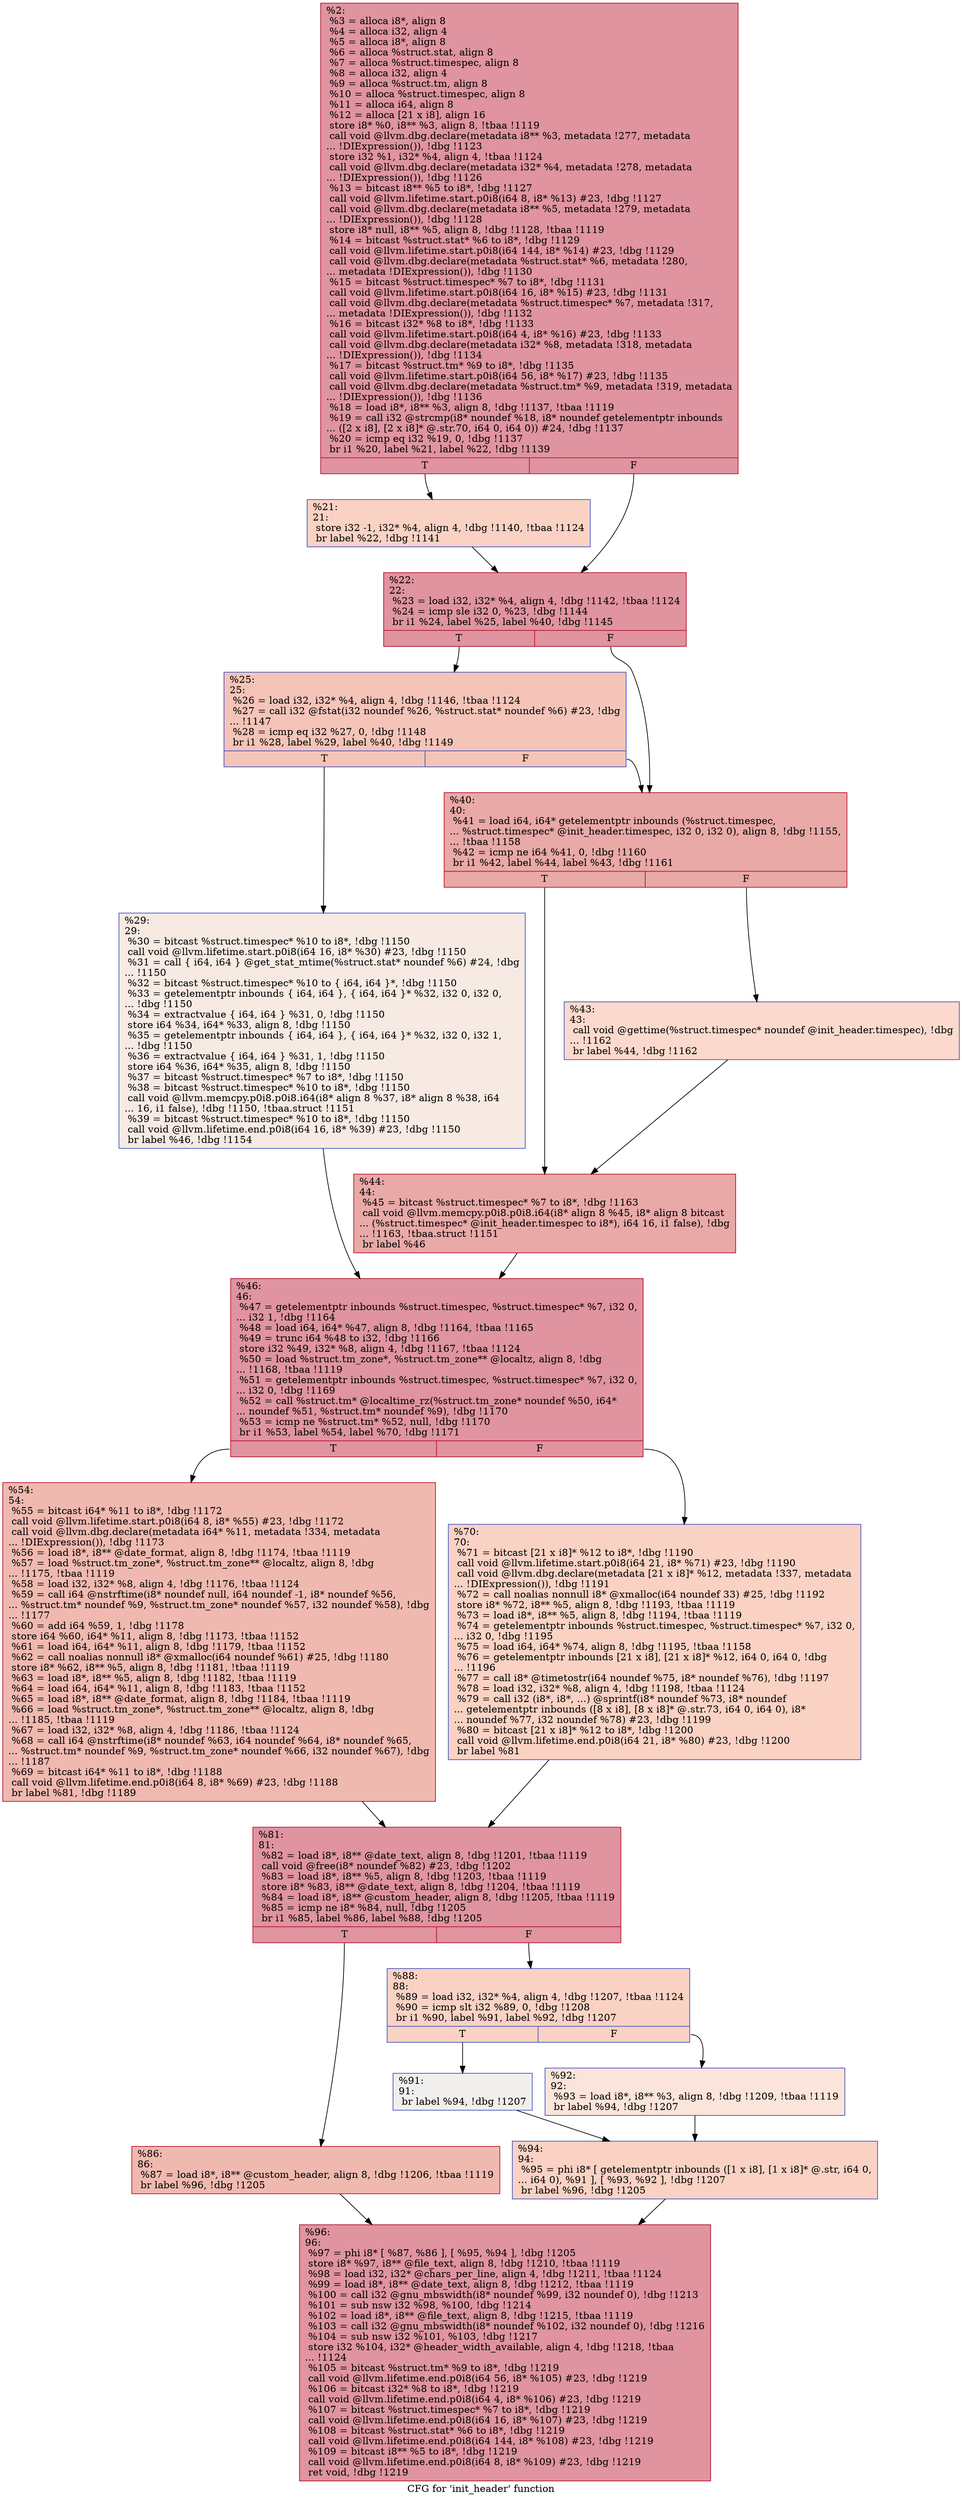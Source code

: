 digraph "CFG for 'init_header' function" {
	label="CFG for 'init_header' function";

	Node0x16a2790 [shape=record,color="#b70d28ff", style=filled, fillcolor="#b70d2870",label="{%2:\l  %3 = alloca i8*, align 8\l  %4 = alloca i32, align 4\l  %5 = alloca i8*, align 8\l  %6 = alloca %struct.stat, align 8\l  %7 = alloca %struct.timespec, align 8\l  %8 = alloca i32, align 4\l  %9 = alloca %struct.tm, align 8\l  %10 = alloca %struct.timespec, align 8\l  %11 = alloca i64, align 8\l  %12 = alloca [21 x i8], align 16\l  store i8* %0, i8** %3, align 8, !tbaa !1119\l  call void @llvm.dbg.declare(metadata i8** %3, metadata !277, metadata\l... !DIExpression()), !dbg !1123\l  store i32 %1, i32* %4, align 4, !tbaa !1124\l  call void @llvm.dbg.declare(metadata i32* %4, metadata !278, metadata\l... !DIExpression()), !dbg !1126\l  %13 = bitcast i8** %5 to i8*, !dbg !1127\l  call void @llvm.lifetime.start.p0i8(i64 8, i8* %13) #23, !dbg !1127\l  call void @llvm.dbg.declare(metadata i8** %5, metadata !279, metadata\l... !DIExpression()), !dbg !1128\l  store i8* null, i8** %5, align 8, !dbg !1128, !tbaa !1119\l  %14 = bitcast %struct.stat* %6 to i8*, !dbg !1129\l  call void @llvm.lifetime.start.p0i8(i64 144, i8* %14) #23, !dbg !1129\l  call void @llvm.dbg.declare(metadata %struct.stat* %6, metadata !280,\l... metadata !DIExpression()), !dbg !1130\l  %15 = bitcast %struct.timespec* %7 to i8*, !dbg !1131\l  call void @llvm.lifetime.start.p0i8(i64 16, i8* %15) #23, !dbg !1131\l  call void @llvm.dbg.declare(metadata %struct.timespec* %7, metadata !317,\l... metadata !DIExpression()), !dbg !1132\l  %16 = bitcast i32* %8 to i8*, !dbg !1133\l  call void @llvm.lifetime.start.p0i8(i64 4, i8* %16) #23, !dbg !1133\l  call void @llvm.dbg.declare(metadata i32* %8, metadata !318, metadata\l... !DIExpression()), !dbg !1134\l  %17 = bitcast %struct.tm* %9 to i8*, !dbg !1135\l  call void @llvm.lifetime.start.p0i8(i64 56, i8* %17) #23, !dbg !1135\l  call void @llvm.dbg.declare(metadata %struct.tm* %9, metadata !319, metadata\l... !DIExpression()), !dbg !1136\l  %18 = load i8*, i8** %3, align 8, !dbg !1137, !tbaa !1119\l  %19 = call i32 @strcmp(i8* noundef %18, i8* noundef getelementptr inbounds\l... ([2 x i8], [2 x i8]* @.str.70, i64 0, i64 0)) #24, !dbg !1137\l  %20 = icmp eq i32 %19, 0, !dbg !1137\l  br i1 %20, label %21, label %22, !dbg !1139\l|{<s0>T|<s1>F}}"];
	Node0x16a2790:s0 -> Node0x16a2ab0;
	Node0x16a2790:s1 -> Node0x16a5ea0;
	Node0x16a2ab0 [shape=record,color="#3d50c3ff", style=filled, fillcolor="#f4987a70",label="{%21:\l21:                                               \l  store i32 -1, i32* %4, align 4, !dbg !1140, !tbaa !1124\l  br label %22, !dbg !1141\l}"];
	Node0x16a2ab0 -> Node0x16a5ea0;
	Node0x16a5ea0 [shape=record,color="#b70d28ff", style=filled, fillcolor="#b70d2870",label="{%22:\l22:                                               \l  %23 = load i32, i32* %4, align 4, !dbg !1142, !tbaa !1124\l  %24 = icmp sle i32 0, %23, !dbg !1144\l  br i1 %24, label %25, label %40, !dbg !1145\l|{<s0>T|<s1>F}}"];
	Node0x16a5ea0:s0 -> Node0x16a5ef0;
	Node0x16a5ea0:s1 -> Node0x16a5f90;
	Node0x16a5ef0 [shape=record,color="#3d50c3ff", style=filled, fillcolor="#e97a5f70",label="{%25:\l25:                                               \l  %26 = load i32, i32* %4, align 4, !dbg !1146, !tbaa !1124\l  %27 = call i32 @fstat(i32 noundef %26, %struct.stat* noundef %6) #23, !dbg\l... !1147\l  %28 = icmp eq i32 %27, 0, !dbg !1148\l  br i1 %28, label %29, label %40, !dbg !1149\l|{<s0>T|<s1>F}}"];
	Node0x16a5ef0:s0 -> Node0x16a5f40;
	Node0x16a5ef0:s1 -> Node0x16a5f90;
	Node0x16a5f40 [shape=record,color="#3d50c3ff", style=filled, fillcolor="#eed0c070",label="{%29:\l29:                                               \l  %30 = bitcast %struct.timespec* %10 to i8*, !dbg !1150\l  call void @llvm.lifetime.start.p0i8(i64 16, i8* %30) #23, !dbg !1150\l  %31 = call \{ i64, i64 \} @get_stat_mtime(%struct.stat* noundef %6) #24, !dbg\l... !1150\l  %32 = bitcast %struct.timespec* %10 to \{ i64, i64 \}*, !dbg !1150\l  %33 = getelementptr inbounds \{ i64, i64 \}, \{ i64, i64 \}* %32, i32 0, i32 0,\l... !dbg !1150\l  %34 = extractvalue \{ i64, i64 \} %31, 0, !dbg !1150\l  store i64 %34, i64* %33, align 8, !dbg !1150\l  %35 = getelementptr inbounds \{ i64, i64 \}, \{ i64, i64 \}* %32, i32 0, i32 1,\l... !dbg !1150\l  %36 = extractvalue \{ i64, i64 \} %31, 1, !dbg !1150\l  store i64 %36, i64* %35, align 8, !dbg !1150\l  %37 = bitcast %struct.timespec* %7 to i8*, !dbg !1150\l  %38 = bitcast %struct.timespec* %10 to i8*, !dbg !1150\l  call void @llvm.memcpy.p0i8.p0i8.i64(i8* align 8 %37, i8* align 8 %38, i64\l... 16, i1 false), !dbg !1150, !tbaa.struct !1151\l  %39 = bitcast %struct.timespec* %10 to i8*, !dbg !1150\l  call void @llvm.lifetime.end.p0i8(i64 16, i8* %39) #23, !dbg !1150\l  br label %46, !dbg !1154\l}"];
	Node0x16a5f40 -> Node0x16a6080;
	Node0x16a5f90 [shape=record,color="#b70d28ff", style=filled, fillcolor="#ca3b3770",label="{%40:\l40:                                               \l  %41 = load i64, i64* getelementptr inbounds (%struct.timespec,\l... %struct.timespec* @init_header.timespec, i32 0, i32 0), align 8, !dbg !1155,\l... !tbaa !1158\l  %42 = icmp ne i64 %41, 0, !dbg !1160\l  br i1 %42, label %44, label %43, !dbg !1161\l|{<s0>T|<s1>F}}"];
	Node0x16a5f90:s0 -> Node0x16a6030;
	Node0x16a5f90:s1 -> Node0x16a5fe0;
	Node0x16a5fe0 [shape=record,color="#3d50c3ff", style=filled, fillcolor="#f7ac8e70",label="{%43:\l43:                                               \l  call void @gettime(%struct.timespec* noundef @init_header.timespec), !dbg\l... !1162\l  br label %44, !dbg !1162\l}"];
	Node0x16a5fe0 -> Node0x16a6030;
	Node0x16a6030 [shape=record,color="#b70d28ff", style=filled, fillcolor="#ca3b3770",label="{%44:\l44:                                               \l  %45 = bitcast %struct.timespec* %7 to i8*, !dbg !1163\l  call void @llvm.memcpy.p0i8.p0i8.i64(i8* align 8 %45, i8* align 8 bitcast\l... (%struct.timespec* @init_header.timespec to i8*), i64 16, i1 false), !dbg\l... !1163, !tbaa.struct !1151\l  br label %46\l}"];
	Node0x16a6030 -> Node0x16a6080;
	Node0x16a6080 [shape=record,color="#b70d28ff", style=filled, fillcolor="#b70d2870",label="{%46:\l46:                                               \l  %47 = getelementptr inbounds %struct.timespec, %struct.timespec* %7, i32 0,\l... i32 1, !dbg !1164\l  %48 = load i64, i64* %47, align 8, !dbg !1164, !tbaa !1165\l  %49 = trunc i64 %48 to i32, !dbg !1166\l  store i32 %49, i32* %8, align 4, !dbg !1167, !tbaa !1124\l  %50 = load %struct.tm_zone*, %struct.tm_zone** @localtz, align 8, !dbg\l... !1168, !tbaa !1119\l  %51 = getelementptr inbounds %struct.timespec, %struct.timespec* %7, i32 0,\l... i32 0, !dbg !1169\l  %52 = call %struct.tm* @localtime_rz(%struct.tm_zone* noundef %50, i64*\l... noundef %51, %struct.tm* noundef %9), !dbg !1170\l  %53 = icmp ne %struct.tm* %52, null, !dbg !1170\l  br i1 %53, label %54, label %70, !dbg !1171\l|{<s0>T|<s1>F}}"];
	Node0x16a6080:s0 -> Node0x16a60d0;
	Node0x16a6080:s1 -> Node0x16a6120;
	Node0x16a60d0 [shape=record,color="#b70d28ff", style=filled, fillcolor="#de614d70",label="{%54:\l54:                                               \l  %55 = bitcast i64* %11 to i8*, !dbg !1172\l  call void @llvm.lifetime.start.p0i8(i64 8, i8* %55) #23, !dbg !1172\l  call void @llvm.dbg.declare(metadata i64* %11, metadata !334, metadata\l... !DIExpression()), !dbg !1173\l  %56 = load i8*, i8** @date_format, align 8, !dbg !1174, !tbaa !1119\l  %57 = load %struct.tm_zone*, %struct.tm_zone** @localtz, align 8, !dbg\l... !1175, !tbaa !1119\l  %58 = load i32, i32* %8, align 4, !dbg !1176, !tbaa !1124\l  %59 = call i64 @nstrftime(i8* noundef null, i64 noundef -1, i8* noundef %56,\l... %struct.tm* noundef %9, %struct.tm_zone* noundef %57, i32 noundef %58), !dbg\l... !1177\l  %60 = add i64 %59, 1, !dbg !1178\l  store i64 %60, i64* %11, align 8, !dbg !1173, !tbaa !1152\l  %61 = load i64, i64* %11, align 8, !dbg !1179, !tbaa !1152\l  %62 = call noalias nonnull i8* @xmalloc(i64 noundef %61) #25, !dbg !1180\l  store i8* %62, i8** %5, align 8, !dbg !1181, !tbaa !1119\l  %63 = load i8*, i8** %5, align 8, !dbg !1182, !tbaa !1119\l  %64 = load i64, i64* %11, align 8, !dbg !1183, !tbaa !1152\l  %65 = load i8*, i8** @date_format, align 8, !dbg !1184, !tbaa !1119\l  %66 = load %struct.tm_zone*, %struct.tm_zone** @localtz, align 8, !dbg\l... !1185, !tbaa !1119\l  %67 = load i32, i32* %8, align 4, !dbg !1186, !tbaa !1124\l  %68 = call i64 @nstrftime(i8* noundef %63, i64 noundef %64, i8* noundef %65,\l... %struct.tm* noundef %9, %struct.tm_zone* noundef %66, i32 noundef %67), !dbg\l... !1187\l  %69 = bitcast i64* %11 to i8*, !dbg !1188\l  call void @llvm.lifetime.end.p0i8(i64 8, i8* %69) #23, !dbg !1188\l  br label %81, !dbg !1189\l}"];
	Node0x16a60d0 -> Node0x16a6170;
	Node0x16a6120 [shape=record,color="#3d50c3ff", style=filled, fillcolor="#f4987a70",label="{%70:\l70:                                               \l  %71 = bitcast [21 x i8]* %12 to i8*, !dbg !1190\l  call void @llvm.lifetime.start.p0i8(i64 21, i8* %71) #23, !dbg !1190\l  call void @llvm.dbg.declare(metadata [21 x i8]* %12, metadata !337, metadata\l... !DIExpression()), !dbg !1191\l  %72 = call noalias nonnull i8* @xmalloc(i64 noundef 33) #25, !dbg !1192\l  store i8* %72, i8** %5, align 8, !dbg !1193, !tbaa !1119\l  %73 = load i8*, i8** %5, align 8, !dbg !1194, !tbaa !1119\l  %74 = getelementptr inbounds %struct.timespec, %struct.timespec* %7, i32 0,\l... i32 0, !dbg !1195\l  %75 = load i64, i64* %74, align 8, !dbg !1195, !tbaa !1158\l  %76 = getelementptr inbounds [21 x i8], [21 x i8]* %12, i64 0, i64 0, !dbg\l... !1196\l  %77 = call i8* @timetostr(i64 noundef %75, i8* noundef %76), !dbg !1197\l  %78 = load i32, i32* %8, align 4, !dbg !1198, !tbaa !1124\l  %79 = call i32 (i8*, i8*, ...) @sprintf(i8* noundef %73, i8* noundef\l... getelementptr inbounds ([8 x i8], [8 x i8]* @.str.73, i64 0, i64 0), i8*\l... noundef %77, i32 noundef %78) #23, !dbg !1199\l  %80 = bitcast [21 x i8]* %12 to i8*, !dbg !1200\l  call void @llvm.lifetime.end.p0i8(i64 21, i8* %80) #23, !dbg !1200\l  br label %81\l}"];
	Node0x16a6120 -> Node0x16a6170;
	Node0x16a6170 [shape=record,color="#b70d28ff", style=filled, fillcolor="#b70d2870",label="{%81:\l81:                                               \l  %82 = load i8*, i8** @date_text, align 8, !dbg !1201, !tbaa !1119\l  call void @free(i8* noundef %82) #23, !dbg !1202\l  %83 = load i8*, i8** %5, align 8, !dbg !1203, !tbaa !1119\l  store i8* %83, i8** @date_text, align 8, !dbg !1204, !tbaa !1119\l  %84 = load i8*, i8** @custom_header, align 8, !dbg !1205, !tbaa !1119\l  %85 = icmp ne i8* %84, null, !dbg !1205\l  br i1 %85, label %86, label %88, !dbg !1205\l|{<s0>T|<s1>F}}"];
	Node0x16a6170:s0 -> Node0x16a61c0;
	Node0x16a6170:s1 -> Node0x16a6210;
	Node0x16a61c0 [shape=record,color="#b70d28ff", style=filled, fillcolor="#de614d70",label="{%86:\l86:                                               \l  %87 = load i8*, i8** @custom_header, align 8, !dbg !1206, !tbaa !1119\l  br label %96, !dbg !1205\l}"];
	Node0x16a61c0 -> Node0x16a6350;
	Node0x16a6210 [shape=record,color="#3d50c3ff", style=filled, fillcolor="#f4987a70",label="{%88:\l88:                                               \l  %89 = load i32, i32* %4, align 4, !dbg !1207, !tbaa !1124\l  %90 = icmp slt i32 %89, 0, !dbg !1208\l  br i1 %90, label %91, label %92, !dbg !1207\l|{<s0>T|<s1>F}}"];
	Node0x16a6210:s0 -> Node0x16a6260;
	Node0x16a6210:s1 -> Node0x16a62b0;
	Node0x16a6260 [shape=record,color="#3d50c3ff", style=filled, fillcolor="#e0dbd870",label="{%91:\l91:                                               \l  br label %94, !dbg !1207\l}"];
	Node0x16a6260 -> Node0x16a6300;
	Node0x16a62b0 [shape=record,color="#3d50c3ff", style=filled, fillcolor="#f5c1a970",label="{%92:\l92:                                               \l  %93 = load i8*, i8** %3, align 8, !dbg !1209, !tbaa !1119\l  br label %94, !dbg !1207\l}"];
	Node0x16a62b0 -> Node0x16a6300;
	Node0x16a6300 [shape=record,color="#3d50c3ff", style=filled, fillcolor="#f4987a70",label="{%94:\l94:                                               \l  %95 = phi i8* [ getelementptr inbounds ([1 x i8], [1 x i8]* @.str, i64 0,\l... i64 0), %91 ], [ %93, %92 ], !dbg !1207\l  br label %96, !dbg !1205\l}"];
	Node0x16a6300 -> Node0x16a6350;
	Node0x16a6350 [shape=record,color="#b70d28ff", style=filled, fillcolor="#b70d2870",label="{%96:\l96:                                               \l  %97 = phi i8* [ %87, %86 ], [ %95, %94 ], !dbg !1205\l  store i8* %97, i8** @file_text, align 8, !dbg !1210, !tbaa !1119\l  %98 = load i32, i32* @chars_per_line, align 4, !dbg !1211, !tbaa !1124\l  %99 = load i8*, i8** @date_text, align 8, !dbg !1212, !tbaa !1119\l  %100 = call i32 @gnu_mbswidth(i8* noundef %99, i32 noundef 0), !dbg !1213\l  %101 = sub nsw i32 %98, %100, !dbg !1214\l  %102 = load i8*, i8** @file_text, align 8, !dbg !1215, !tbaa !1119\l  %103 = call i32 @gnu_mbswidth(i8* noundef %102, i32 noundef 0), !dbg !1216\l  %104 = sub nsw i32 %101, %103, !dbg !1217\l  store i32 %104, i32* @header_width_available, align 4, !dbg !1218, !tbaa\l... !1124\l  %105 = bitcast %struct.tm* %9 to i8*, !dbg !1219\l  call void @llvm.lifetime.end.p0i8(i64 56, i8* %105) #23, !dbg !1219\l  %106 = bitcast i32* %8 to i8*, !dbg !1219\l  call void @llvm.lifetime.end.p0i8(i64 4, i8* %106) #23, !dbg !1219\l  %107 = bitcast %struct.timespec* %7 to i8*, !dbg !1219\l  call void @llvm.lifetime.end.p0i8(i64 16, i8* %107) #23, !dbg !1219\l  %108 = bitcast %struct.stat* %6 to i8*, !dbg !1219\l  call void @llvm.lifetime.end.p0i8(i64 144, i8* %108) #23, !dbg !1219\l  %109 = bitcast i8** %5 to i8*, !dbg !1219\l  call void @llvm.lifetime.end.p0i8(i64 8, i8* %109) #23, !dbg !1219\l  ret void, !dbg !1219\l}"];
}
